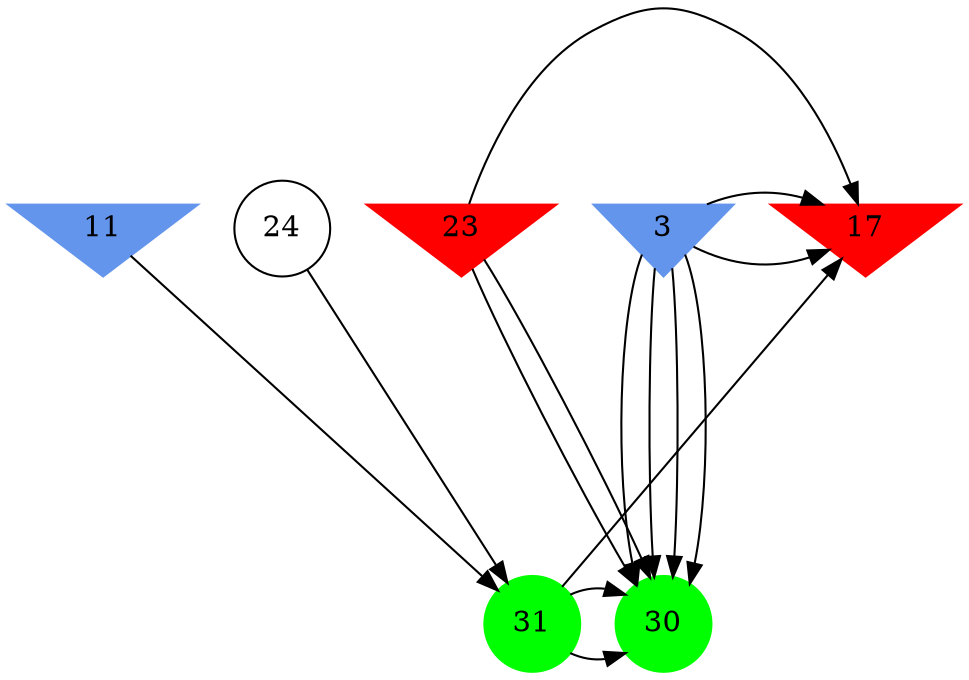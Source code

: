 digraph brain {
	ranksep=2.0;
	3 [shape=invtriangle,style=filled,color=cornflowerblue];
	11 [shape=invtriangle,style=filled,color=cornflowerblue];
	17 [shape=invtriangle,style=filled,color=red];
	23 [shape=invtriangle,style=filled,color=red];
	24 [shape=circle,color=black];
	30 [shape=circle,style=filled,color=green];
	31 [shape=circle,style=filled,color=green];
	24	->	31;
	11	->	31;
	3	->	17;
	3	->	30;
	3	->	30;
	23	->	17;
	23	->	30;
	23	->	30;
	31	->	17;
	31	->	30;
	31	->	30;
	3	->	17;
	3	->	30;
	3	->	30;
	{ rank=same; 3; 11; 17; 23; }
	{ rank=same; 24; }
	{ rank=same; 30; 31; }
}
